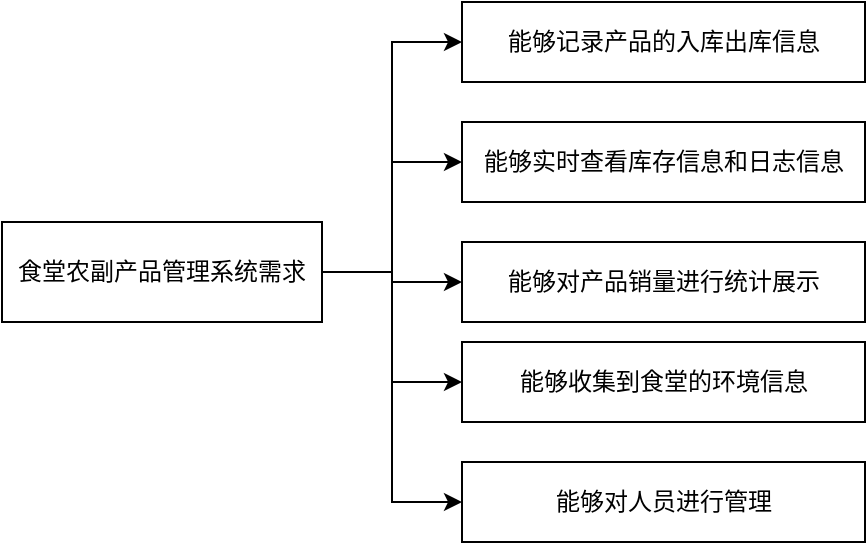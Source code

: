 <mxfile version="17.5.0" type="github">
  <diagram id="AnK1gSD1jyoLrAZD4BJN" name="第 1 页">
    <mxGraphModel dx="601" dy="311" grid="1" gridSize="10" guides="1" tooltips="1" connect="1" arrows="1" fold="1" page="1" pageScale="1" pageWidth="827" pageHeight="1169" math="0" shadow="0">
      <root>
        <mxCell id="0" />
        <mxCell id="1" parent="0" />
        <mxCell id="8dW8iyYPfdj8Rxqh2M0E-17" style="edgeStyle=orthogonalEdgeStyle;rounded=0;orthogonalLoop=1;jettySize=auto;html=1;exitX=1;exitY=0.5;exitDx=0;exitDy=0;entryX=0;entryY=0.5;entryDx=0;entryDy=0;" edge="1" parent="1" source="8dW8iyYPfdj8Rxqh2M0E-1" target="8dW8iyYPfdj8Rxqh2M0E-2">
          <mxGeometry relative="1" as="geometry" />
        </mxCell>
        <mxCell id="8dW8iyYPfdj8Rxqh2M0E-18" style="edgeStyle=orthogonalEdgeStyle;rounded=0;orthogonalLoop=1;jettySize=auto;html=1;exitX=1;exitY=0.5;exitDx=0;exitDy=0;entryX=0;entryY=0.5;entryDx=0;entryDy=0;" edge="1" parent="1" source="8dW8iyYPfdj8Rxqh2M0E-1" target="8dW8iyYPfdj8Rxqh2M0E-4">
          <mxGeometry relative="1" as="geometry" />
        </mxCell>
        <mxCell id="8dW8iyYPfdj8Rxqh2M0E-19" style="edgeStyle=orthogonalEdgeStyle;rounded=0;orthogonalLoop=1;jettySize=auto;html=1;exitX=1;exitY=0.5;exitDx=0;exitDy=0;entryX=0;entryY=0.5;entryDx=0;entryDy=0;" edge="1" parent="1" source="8dW8iyYPfdj8Rxqh2M0E-1" target="8dW8iyYPfdj8Rxqh2M0E-6">
          <mxGeometry relative="1" as="geometry" />
        </mxCell>
        <mxCell id="8dW8iyYPfdj8Rxqh2M0E-20" style="edgeStyle=orthogonalEdgeStyle;rounded=0;orthogonalLoop=1;jettySize=auto;html=1;exitX=1;exitY=0.5;exitDx=0;exitDy=0;entryX=0;entryY=0.5;entryDx=0;entryDy=0;" edge="1" parent="1" source="8dW8iyYPfdj8Rxqh2M0E-1" target="8dW8iyYPfdj8Rxqh2M0E-7">
          <mxGeometry relative="1" as="geometry" />
        </mxCell>
        <mxCell id="8dW8iyYPfdj8Rxqh2M0E-21" style="edgeStyle=orthogonalEdgeStyle;rounded=0;orthogonalLoop=1;jettySize=auto;html=1;exitX=1;exitY=0.5;exitDx=0;exitDy=0;entryX=0;entryY=0.5;entryDx=0;entryDy=0;" edge="1" parent="1" source="8dW8iyYPfdj8Rxqh2M0E-1" target="8dW8iyYPfdj8Rxqh2M0E-8">
          <mxGeometry relative="1" as="geometry" />
        </mxCell>
        <mxCell id="8dW8iyYPfdj8Rxqh2M0E-1" value="食堂农副产品管理系统需求" style="rounded=0;whiteSpace=wrap;html=1;" vertex="1" parent="1">
          <mxGeometry x="40" y="240" width="160" height="50" as="geometry" />
        </mxCell>
        <mxCell id="8dW8iyYPfdj8Rxqh2M0E-2" value="能够记录产品的入库出库信息" style="rounded=0;whiteSpace=wrap;html=1;" vertex="1" parent="1">
          <mxGeometry x="270" y="130" width="201.5" height="40" as="geometry" />
        </mxCell>
        <mxCell id="8dW8iyYPfdj8Rxqh2M0E-4" value="能够实时查看库存信息和日志信息" style="rounded=0;whiteSpace=wrap;html=1;" vertex="1" parent="1">
          <mxGeometry x="270" y="190" width="201.5" height="40" as="geometry" />
        </mxCell>
        <mxCell id="8dW8iyYPfdj8Rxqh2M0E-6" value="能够对产品销量进行统计展示" style="rounded=0;whiteSpace=wrap;html=1;" vertex="1" parent="1">
          <mxGeometry x="270" y="250" width="201.5" height="40" as="geometry" />
        </mxCell>
        <mxCell id="8dW8iyYPfdj8Rxqh2M0E-7" value="能够收集到食堂的环境信息" style="rounded=0;whiteSpace=wrap;html=1;" vertex="1" parent="1">
          <mxGeometry x="270" y="300" width="201.5" height="40" as="geometry" />
        </mxCell>
        <mxCell id="8dW8iyYPfdj8Rxqh2M0E-8" value="能够对人员进行管理" style="rounded=0;whiteSpace=wrap;html=1;" vertex="1" parent="1">
          <mxGeometry x="270" y="360" width="201.5" height="40" as="geometry" />
        </mxCell>
      </root>
    </mxGraphModel>
  </diagram>
</mxfile>
